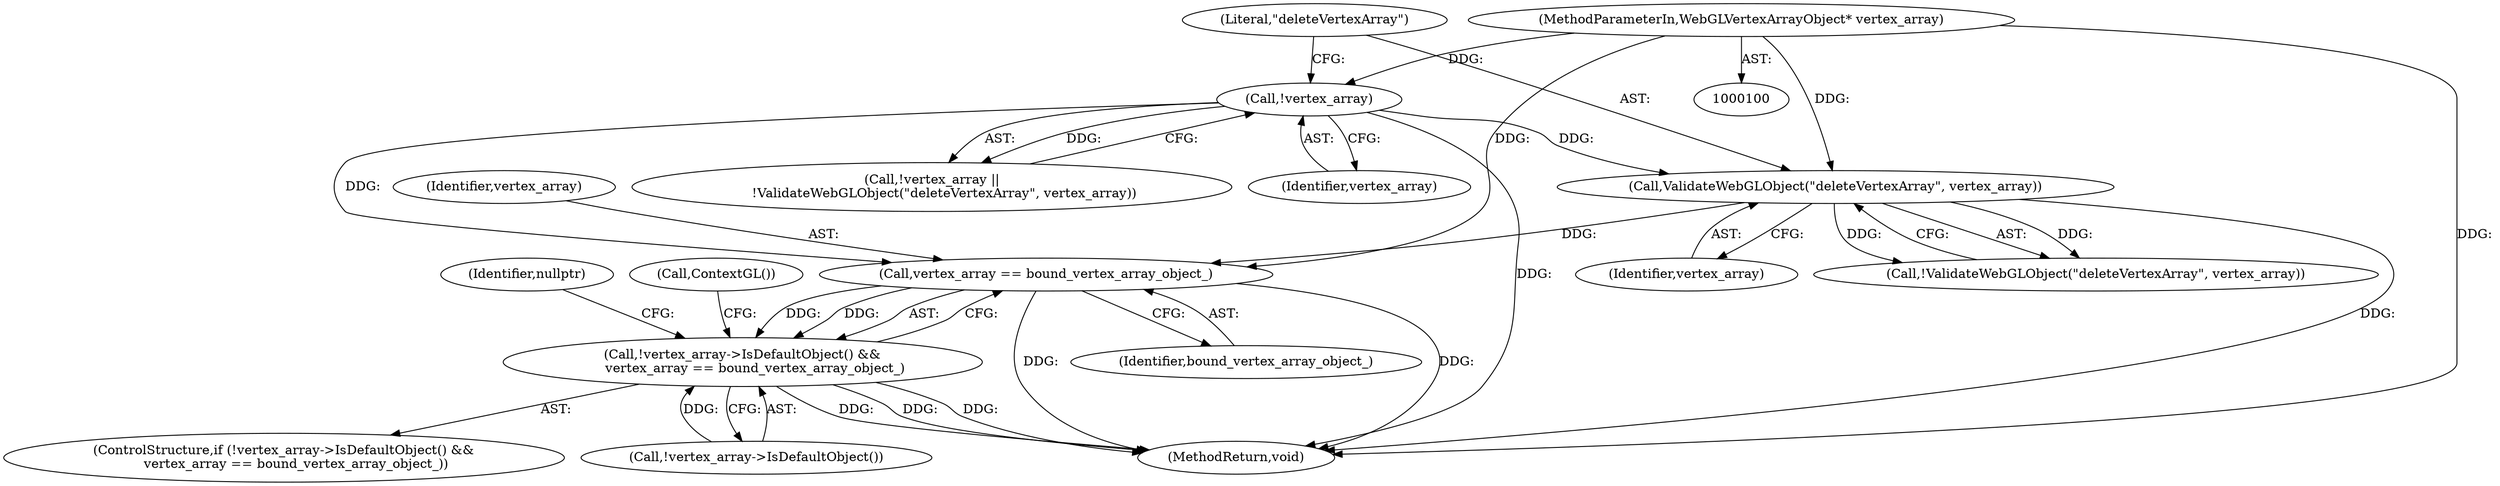 digraph "0_Chrome_98095c718d7580b5d6715e5bfd8698234ecb4470_1@pointer" {
"1000118" [label="(Call,vertex_array == bound_vertex_array_object_)"];
"1000107" [label="(Call,!vertex_array)"];
"1000101" [label="(MethodParameterIn,WebGLVertexArrayObject* vertex_array)"];
"1000110" [label="(Call,ValidateWebGLObject(\"deleteVertexArray\", vertex_array))"];
"1000115" [label="(Call,!vertex_array->IsDefaultObject() &&\n      vertex_array == bound_vertex_array_object_)"];
"1000119" [label="(Identifier,vertex_array)"];
"1000112" [label="(Identifier,vertex_array)"];
"1000114" [label="(ControlStructure,if (!vertex_array->IsDefaultObject() &&\n      vertex_array == bound_vertex_array_object_))"];
"1000116" [label="(Call,!vertex_array->IsDefaultObject())"];
"1000110" [label="(Call,ValidateWebGLObject(\"deleteVertexArray\", vertex_array))"];
"1000122" [label="(Identifier,nullptr)"];
"1000120" [label="(Identifier,bound_vertex_array_object_)"];
"1000101" [label="(MethodParameterIn,WebGLVertexArrayObject* vertex_array)"];
"1000118" [label="(Call,vertex_array == bound_vertex_array_object_)"];
"1000115" [label="(Call,!vertex_array->IsDefaultObject() &&\n      vertex_array == bound_vertex_array_object_)"];
"1000111" [label="(Literal,\"deleteVertexArray\")"];
"1000125" [label="(MethodReturn,void)"];
"1000109" [label="(Call,!ValidateWebGLObject(\"deleteVertexArray\", vertex_array))"];
"1000108" [label="(Identifier,vertex_array)"];
"1000106" [label="(Call,!vertex_array ||\n      !ValidateWebGLObject(\"deleteVertexArray\", vertex_array))"];
"1000124" [label="(Call,ContextGL())"];
"1000107" [label="(Call,!vertex_array)"];
"1000118" -> "1000115"  [label="AST: "];
"1000118" -> "1000120"  [label="CFG: "];
"1000119" -> "1000118"  [label="AST: "];
"1000120" -> "1000118"  [label="AST: "];
"1000115" -> "1000118"  [label="CFG: "];
"1000118" -> "1000125"  [label="DDG: "];
"1000118" -> "1000125"  [label="DDG: "];
"1000118" -> "1000115"  [label="DDG: "];
"1000118" -> "1000115"  [label="DDG: "];
"1000107" -> "1000118"  [label="DDG: "];
"1000110" -> "1000118"  [label="DDG: "];
"1000101" -> "1000118"  [label="DDG: "];
"1000107" -> "1000106"  [label="AST: "];
"1000107" -> "1000108"  [label="CFG: "];
"1000108" -> "1000107"  [label="AST: "];
"1000111" -> "1000107"  [label="CFG: "];
"1000106" -> "1000107"  [label="CFG: "];
"1000107" -> "1000125"  [label="DDG: "];
"1000107" -> "1000106"  [label="DDG: "];
"1000101" -> "1000107"  [label="DDG: "];
"1000107" -> "1000110"  [label="DDG: "];
"1000101" -> "1000100"  [label="AST: "];
"1000101" -> "1000125"  [label="DDG: "];
"1000101" -> "1000110"  [label="DDG: "];
"1000110" -> "1000109"  [label="AST: "];
"1000110" -> "1000112"  [label="CFG: "];
"1000111" -> "1000110"  [label="AST: "];
"1000112" -> "1000110"  [label="AST: "];
"1000109" -> "1000110"  [label="CFG: "];
"1000110" -> "1000125"  [label="DDG: "];
"1000110" -> "1000109"  [label="DDG: "];
"1000110" -> "1000109"  [label="DDG: "];
"1000115" -> "1000114"  [label="AST: "];
"1000115" -> "1000116"  [label="CFG: "];
"1000116" -> "1000115"  [label="AST: "];
"1000122" -> "1000115"  [label="CFG: "];
"1000124" -> "1000115"  [label="CFG: "];
"1000115" -> "1000125"  [label="DDG: "];
"1000115" -> "1000125"  [label="DDG: "];
"1000115" -> "1000125"  [label="DDG: "];
"1000116" -> "1000115"  [label="DDG: "];
}
